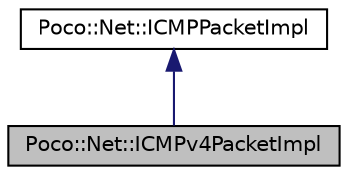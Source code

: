 digraph "Poco::Net::ICMPv4PacketImpl"
{
 // LATEX_PDF_SIZE
  edge [fontname="Helvetica",fontsize="10",labelfontname="Helvetica",labelfontsize="10"];
  node [fontname="Helvetica",fontsize="10",shape=record];
  Node1 [label="Poco::Net::ICMPv4PacketImpl",height=0.2,width=0.4,color="black", fillcolor="grey75", style="filled", fontcolor="black",tooltip=" "];
  Node2 -> Node1 [dir="back",color="midnightblue",fontsize="10",style="solid"];
  Node2 [label="Poco::Net::ICMPPacketImpl",height=0.2,width=0.4,color="black", fillcolor="white", style="filled",URL="$classPoco_1_1Net_1_1ICMPPacketImpl.html",tooltip="This is the abstract class for ICMP packet implementations."];
}
